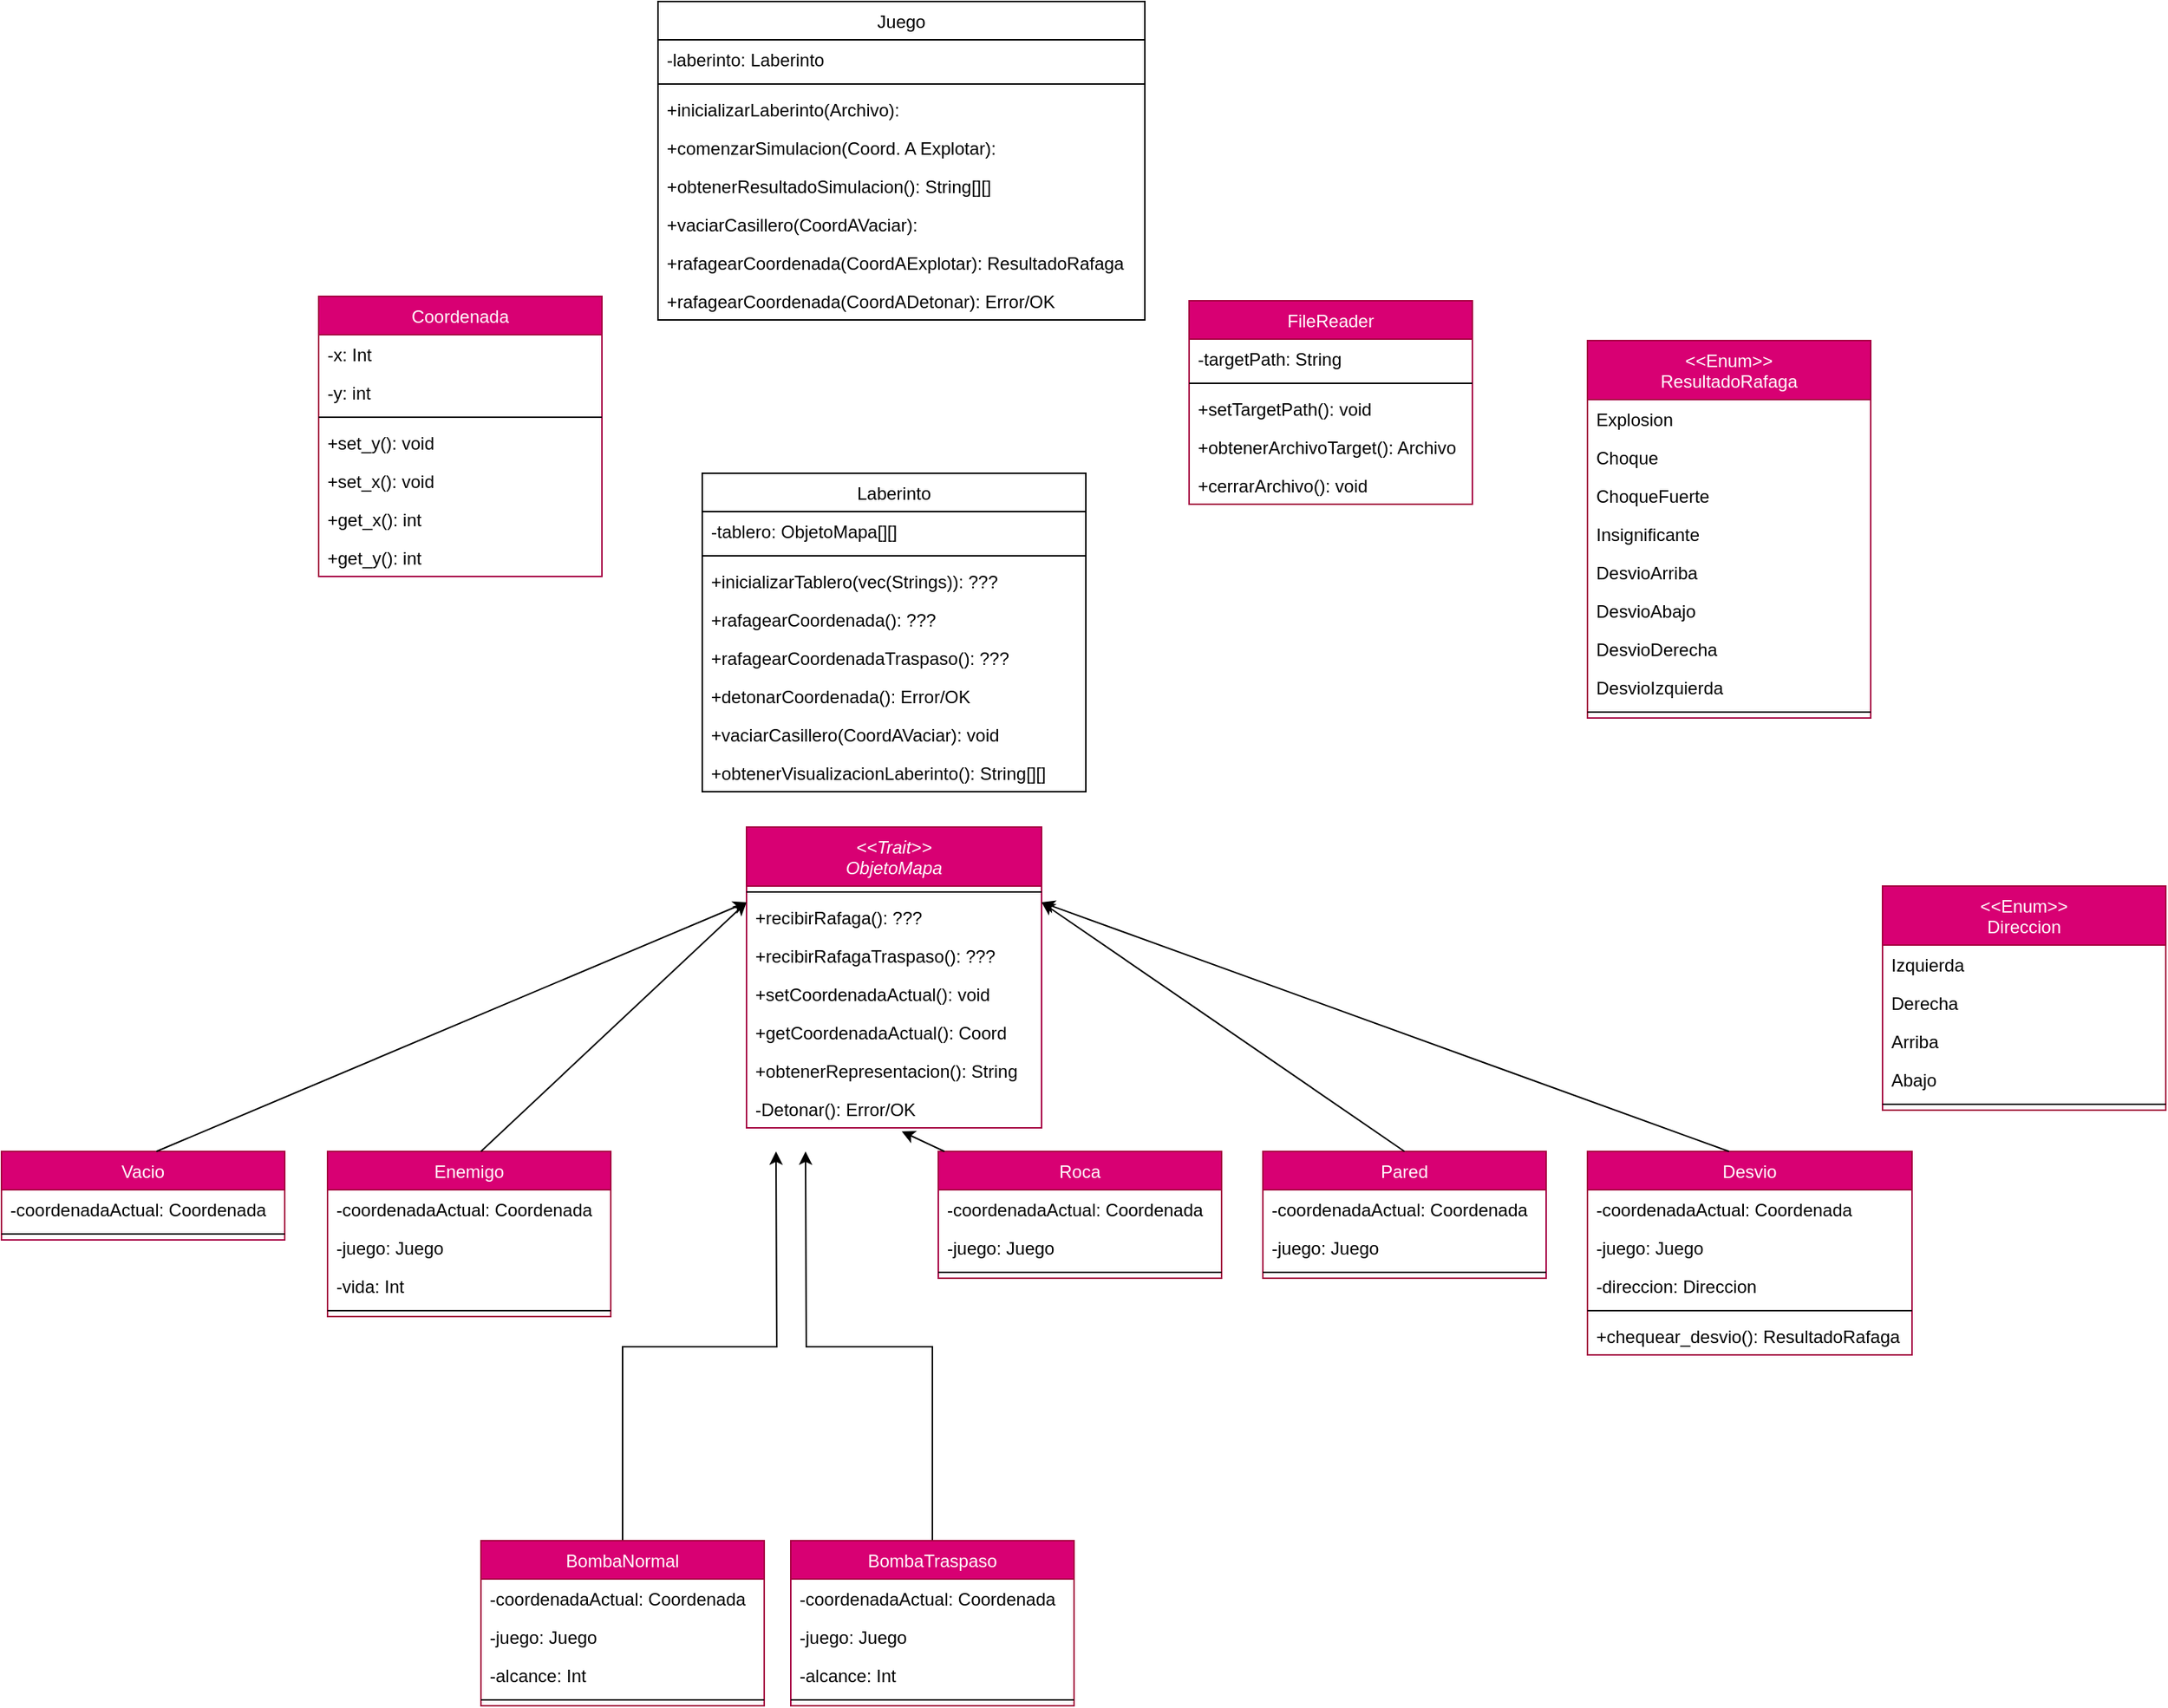 <mxfile version="21.6.1" type="device">
  <diagram id="C5RBs43oDa-KdzZeNtuy" name="Page-1">
    <mxGraphModel dx="2087" dy="1425" grid="1" gridSize="10" guides="1" tooltips="1" connect="1" arrows="1" fold="1" page="0" pageScale="1" pageWidth="827" pageHeight="1169" math="0" shadow="0">
      <root>
        <mxCell id="WIyWlLk6GJQsqaUBKTNV-0" />
        <mxCell id="WIyWlLk6GJQsqaUBKTNV-1" parent="WIyWlLk6GJQsqaUBKTNV-0" />
        <mxCell id="zkfFHV4jXpPFQw0GAbJ--0" value="Juego" style="swimlane;fontStyle=0;align=center;verticalAlign=top;childLayout=stackLayout;horizontal=1;startSize=26;horizontalStack=0;resizeParent=1;resizeLast=0;collapsible=1;marginBottom=0;rounded=0;shadow=0;strokeWidth=1;" parent="WIyWlLk6GJQsqaUBKTNV-1" vertex="1">
          <mxGeometry x="160" y="-140" width="330" height="216" as="geometry">
            <mxRectangle x="230" y="140" width="160" height="26" as="alternateBounds" />
          </mxGeometry>
        </mxCell>
        <mxCell id="zkfFHV4jXpPFQw0GAbJ--1" value="-laberinto: Laberinto" style="text;align=left;verticalAlign=top;spacingLeft=4;spacingRight=4;overflow=hidden;rotatable=0;points=[[0,0.5],[1,0.5]];portConstraint=eastwest;" parent="zkfFHV4jXpPFQw0GAbJ--0" vertex="1">
          <mxGeometry y="26" width="330" height="26" as="geometry" />
        </mxCell>
        <mxCell id="zkfFHV4jXpPFQw0GAbJ--4" value="" style="line;html=1;strokeWidth=1;align=left;verticalAlign=middle;spacingTop=-1;spacingLeft=3;spacingRight=3;rotatable=0;labelPosition=right;points=[];portConstraint=eastwest;" parent="zkfFHV4jXpPFQw0GAbJ--0" vertex="1">
          <mxGeometry y="52" width="330" height="8" as="geometry" />
        </mxCell>
        <mxCell id="ZM9EuOoAFW1tJ1qyknZz-0" value="+inicializarLaberinto(Archivo):" style="text;align=left;verticalAlign=top;spacingLeft=4;spacingRight=4;overflow=hidden;rotatable=0;points=[[0,0.5],[1,0.5]];portConstraint=eastwest;" parent="zkfFHV4jXpPFQw0GAbJ--0" vertex="1">
          <mxGeometry y="60" width="330" height="26" as="geometry" />
        </mxCell>
        <mxCell id="zkfFHV4jXpPFQw0GAbJ--5" value="+comenzarSimulacion(Coord. A Explotar): " style="text;align=left;verticalAlign=top;spacingLeft=4;spacingRight=4;overflow=hidden;rotatable=0;points=[[0,0.5],[1,0.5]];portConstraint=eastwest;" parent="zkfFHV4jXpPFQw0GAbJ--0" vertex="1">
          <mxGeometry y="86" width="330" height="26" as="geometry" />
        </mxCell>
        <mxCell id="ZM9EuOoAFW1tJ1qyknZz-3" value="+obtenerResultadoSimulacion(): String[][]" style="text;align=left;verticalAlign=top;spacingLeft=4;spacingRight=4;overflow=hidden;rotatable=0;points=[[0,0.5],[1,0.5]];portConstraint=eastwest;" parent="zkfFHV4jXpPFQw0GAbJ--0" vertex="1">
          <mxGeometry y="112" width="330" height="26" as="geometry" />
        </mxCell>
        <mxCell id="ZM9EuOoAFW1tJ1qyknZz-53" value="+vaciarCasillero(CoordAVaciar): " style="text;align=left;verticalAlign=top;spacingLeft=4;spacingRight=4;overflow=hidden;rotatable=0;points=[[0,0.5],[1,0.5]];portConstraint=eastwest;" parent="zkfFHV4jXpPFQw0GAbJ--0" vertex="1">
          <mxGeometry y="138" width="330" height="26" as="geometry" />
        </mxCell>
        <mxCell id="ZM9EuOoAFW1tJ1qyknZz-57" value="+rafagearCoordenada(CoordAExplotar): ResultadoRafaga" style="text;align=left;verticalAlign=top;spacingLeft=4;spacingRight=4;overflow=hidden;rotatable=0;points=[[0,0.5],[1,0.5]];portConstraint=eastwest;" parent="zkfFHV4jXpPFQw0GAbJ--0" vertex="1">
          <mxGeometry y="164" width="330" height="26" as="geometry" />
        </mxCell>
        <mxCell id="ZM9EuOoAFW1tJ1qyknZz-82" value="+rafagearCoordenada(CoordADetonar): Error/OK" style="text;align=left;verticalAlign=top;spacingLeft=4;spacingRight=4;overflow=hidden;rotatable=0;points=[[0,0.5],[1,0.5]];portConstraint=eastwest;" parent="zkfFHV4jXpPFQw0GAbJ--0" vertex="1">
          <mxGeometry y="190" width="330" height="26" as="geometry" />
        </mxCell>
        <mxCell id="zkfFHV4jXpPFQw0GAbJ--13" value="&lt;&lt;Trait&gt;&gt; &#xa;ObjetoMapa" style="swimlane;fontStyle=2;align=center;verticalAlign=top;childLayout=stackLayout;horizontal=1;startSize=40;horizontalStack=0;resizeParent=1;resizeLast=0;collapsible=1;marginBottom=0;rounded=0;shadow=0;strokeWidth=1;fillColor=#d80073;fontColor=#ffffff;strokeColor=#A50040;" parent="WIyWlLk6GJQsqaUBKTNV-1" vertex="1">
          <mxGeometry x="220" y="420" width="200" height="204" as="geometry">
            <mxRectangle x="340" y="380" width="170" height="26" as="alternateBounds" />
          </mxGeometry>
        </mxCell>
        <mxCell id="zkfFHV4jXpPFQw0GAbJ--15" value="" style="line;html=1;strokeWidth=1;align=left;verticalAlign=middle;spacingTop=-1;spacingLeft=3;spacingRight=3;rotatable=0;labelPosition=right;points=[];portConstraint=eastwest;" parent="zkfFHV4jXpPFQw0GAbJ--13" vertex="1">
          <mxGeometry y="40" width="200" height="8" as="geometry" />
        </mxCell>
        <mxCell id="zkfFHV4jXpPFQw0GAbJ--14" value="+recibirRafaga(): ???" style="text;align=left;verticalAlign=top;spacingLeft=4;spacingRight=4;overflow=hidden;rotatable=0;points=[[0,0.5],[1,0.5]];portConstraint=eastwest;" parent="zkfFHV4jXpPFQw0GAbJ--13" vertex="1">
          <mxGeometry y="48" width="200" height="26" as="geometry" />
        </mxCell>
        <mxCell id="ZM9EuOoAFW1tJ1qyknZz-5" value="+recibirRafagaTraspaso(): ???" style="text;align=left;verticalAlign=top;spacingLeft=4;spacingRight=4;overflow=hidden;rotatable=0;points=[[0,0.5],[1,0.5]];portConstraint=eastwest;" parent="zkfFHV4jXpPFQw0GAbJ--13" vertex="1">
          <mxGeometry y="74" width="200" height="26" as="geometry" />
        </mxCell>
        <mxCell id="ZM9EuOoAFW1tJ1qyknZz-80" value="+setCoordenadaActual(): void" style="text;align=left;verticalAlign=top;spacingLeft=4;spacingRight=4;overflow=hidden;rotatable=0;points=[[0,0.5],[1,0.5]];portConstraint=eastwest;" parent="zkfFHV4jXpPFQw0GAbJ--13" vertex="1">
          <mxGeometry y="100" width="200" height="26" as="geometry" />
        </mxCell>
        <mxCell id="rWzRIpzy5sUYQ8yQiI5G-0" value="+getCoordenadaActual(): Coord" style="text;align=left;verticalAlign=top;spacingLeft=4;spacingRight=4;overflow=hidden;rotatable=0;points=[[0,0.5],[1,0.5]];portConstraint=eastwest;" parent="zkfFHV4jXpPFQw0GAbJ--13" vertex="1">
          <mxGeometry y="126" width="200" height="26" as="geometry" />
        </mxCell>
        <mxCell id="ZM9EuOoAFW1tJ1qyknZz-56" value="+obtenerRepresentacion(): String" style="text;align=left;verticalAlign=top;spacingLeft=4;spacingRight=4;overflow=hidden;rotatable=0;points=[[0,0.5],[1,0.5]];portConstraint=eastwest;fontStyle=0" parent="zkfFHV4jXpPFQw0GAbJ--13" vertex="1">
          <mxGeometry y="152" width="200" height="26" as="geometry" />
        </mxCell>
        <mxCell id="zkfFHV4jXpPFQw0GAbJ--10" value="-Detonar(): Error/OK" style="text;align=left;verticalAlign=top;spacingLeft=4;spacingRight=4;overflow=hidden;rotatable=0;points=[[0,0.5],[1,0.5]];portConstraint=eastwest;fontStyle=0" parent="zkfFHV4jXpPFQw0GAbJ--13" vertex="1">
          <mxGeometry y="178" width="200" height="26" as="geometry" />
        </mxCell>
        <mxCell id="zkfFHV4jXpPFQw0GAbJ--17" value="FileReader" style="swimlane;fontStyle=0;align=center;verticalAlign=top;childLayout=stackLayout;horizontal=1;startSize=26;horizontalStack=0;resizeParent=1;resizeLast=0;collapsible=1;marginBottom=0;rounded=0;shadow=0;strokeWidth=1;fillColor=#d80073;fontColor=#ffffff;strokeColor=#A50040;" parent="WIyWlLk6GJQsqaUBKTNV-1" vertex="1">
          <mxGeometry x="520" y="63" width="192" height="138" as="geometry">
            <mxRectangle x="550" y="140" width="160" height="26" as="alternateBounds" />
          </mxGeometry>
        </mxCell>
        <mxCell id="ZM9EuOoAFW1tJ1qyknZz-1" value="-targetPath: String " style="text;align=left;verticalAlign=top;spacingLeft=4;spacingRight=4;overflow=hidden;rotatable=0;points=[[0,0.5],[1,0.5]];portConstraint=eastwest;" parent="zkfFHV4jXpPFQw0GAbJ--17" vertex="1">
          <mxGeometry y="26" width="192" height="26" as="geometry" />
        </mxCell>
        <mxCell id="zkfFHV4jXpPFQw0GAbJ--23" value="" style="line;html=1;strokeWidth=1;align=left;verticalAlign=middle;spacingTop=-1;spacingLeft=3;spacingRight=3;rotatable=0;labelPosition=right;points=[];portConstraint=eastwest;" parent="zkfFHV4jXpPFQw0GAbJ--17" vertex="1">
          <mxGeometry y="52" width="192" height="8" as="geometry" />
        </mxCell>
        <mxCell id="ZM9EuOoAFW1tJ1qyknZz-4" value="+setTargetPath(): void" style="text;align=left;verticalAlign=top;spacingLeft=4;spacingRight=4;overflow=hidden;rotatable=0;points=[[0,0.5],[1,0.5]];portConstraint=eastwest;" parent="zkfFHV4jXpPFQw0GAbJ--17" vertex="1">
          <mxGeometry y="60" width="192" height="26" as="geometry" />
        </mxCell>
        <mxCell id="zkfFHV4jXpPFQw0GAbJ--24" value="+obtenerArchivoTarget(): Archivo " style="text;align=left;verticalAlign=top;spacingLeft=4;spacingRight=4;overflow=hidden;rotatable=0;points=[[0,0.5],[1,0.5]];portConstraint=eastwest;" parent="zkfFHV4jXpPFQw0GAbJ--17" vertex="1">
          <mxGeometry y="86" width="192" height="26" as="geometry" />
        </mxCell>
        <mxCell id="ZM9EuOoAFW1tJ1qyknZz-2" value="+cerrarArchivo(): void " style="text;align=left;verticalAlign=top;spacingLeft=4;spacingRight=4;overflow=hidden;rotatable=0;points=[[0,0.5],[1,0.5]];portConstraint=eastwest;" parent="zkfFHV4jXpPFQw0GAbJ--17" vertex="1">
          <mxGeometry y="112" width="192" height="26" as="geometry" />
        </mxCell>
        <mxCell id="ZM9EuOoAFW1tJ1qyknZz-6" value="Laberinto" style="swimlane;fontStyle=0;align=center;verticalAlign=top;childLayout=stackLayout;horizontal=1;startSize=26;horizontalStack=0;resizeParent=1;resizeLast=0;collapsible=1;marginBottom=0;rounded=0;shadow=0;strokeWidth=1;" parent="WIyWlLk6GJQsqaUBKTNV-1" vertex="1">
          <mxGeometry x="190" y="180" width="260" height="216" as="geometry">
            <mxRectangle x="230" y="140" width="160" height="26" as="alternateBounds" />
          </mxGeometry>
        </mxCell>
        <mxCell id="ZM9EuOoAFW1tJ1qyknZz-7" value="-tablero: ObjetoMapa[][]" style="text;align=left;verticalAlign=top;spacingLeft=4;spacingRight=4;overflow=hidden;rotatable=0;points=[[0,0.5],[1,0.5]];portConstraint=eastwest;" parent="ZM9EuOoAFW1tJ1qyknZz-6" vertex="1">
          <mxGeometry y="26" width="260" height="26" as="geometry" />
        </mxCell>
        <mxCell id="ZM9EuOoAFW1tJ1qyknZz-8" value="" style="line;html=1;strokeWidth=1;align=left;verticalAlign=middle;spacingTop=-1;spacingLeft=3;spacingRight=3;rotatable=0;labelPosition=right;points=[];portConstraint=eastwest;" parent="ZM9EuOoAFW1tJ1qyknZz-6" vertex="1">
          <mxGeometry y="52" width="260" height="8" as="geometry" />
        </mxCell>
        <mxCell id="ZM9EuOoAFW1tJ1qyknZz-9" value="+inicializarTablero(vec(Strings)): ???" style="text;align=left;verticalAlign=top;spacingLeft=4;spacingRight=4;overflow=hidden;rotatable=0;points=[[0,0.5],[1,0.5]];portConstraint=eastwest;" parent="ZM9EuOoAFW1tJ1qyknZz-6" vertex="1">
          <mxGeometry y="60" width="260" height="26" as="geometry" />
        </mxCell>
        <mxCell id="ZM9EuOoAFW1tJ1qyknZz-10" value="+rafagearCoordenada(): ???" style="text;align=left;verticalAlign=top;spacingLeft=4;spacingRight=4;overflow=hidden;rotatable=0;points=[[0,0.5],[1,0.5]];portConstraint=eastwest;" parent="ZM9EuOoAFW1tJ1qyknZz-6" vertex="1">
          <mxGeometry y="86" width="260" height="26" as="geometry" />
        </mxCell>
        <mxCell id="rWzRIpzy5sUYQ8yQiI5G-5" value="+rafagearCoordenadaTraspaso(): ???" style="text;align=left;verticalAlign=top;spacingLeft=4;spacingRight=4;overflow=hidden;rotatable=0;points=[[0,0.5],[1,0.5]];portConstraint=eastwest;" parent="ZM9EuOoAFW1tJ1qyknZz-6" vertex="1">
          <mxGeometry y="112" width="260" height="26" as="geometry" />
        </mxCell>
        <mxCell id="ZM9EuOoAFW1tJ1qyknZz-83" value="+detonarCoordenada(): Error/OK" style="text;align=left;verticalAlign=top;spacingLeft=4;spacingRight=4;overflow=hidden;rotatable=0;points=[[0,0.5],[1,0.5]];portConstraint=eastwest;" parent="ZM9EuOoAFW1tJ1qyknZz-6" vertex="1">
          <mxGeometry y="138" width="260" height="26" as="geometry" />
        </mxCell>
        <mxCell id="ZM9EuOoAFW1tJ1qyknZz-37" value="+vaciarCasillero(CoordAVaciar): void" style="text;align=left;verticalAlign=top;spacingLeft=4;spacingRight=4;overflow=hidden;rotatable=0;points=[[0,0.5],[1,0.5]];portConstraint=eastwest;" parent="ZM9EuOoAFW1tJ1qyknZz-6" vertex="1">
          <mxGeometry y="164" width="260" height="26" as="geometry" />
        </mxCell>
        <mxCell id="ZM9EuOoAFW1tJ1qyknZz-11" value="+obtenerVisualizacionLaberinto(): String[][]" style="text;align=left;verticalAlign=top;spacingLeft=4;spacingRight=4;overflow=hidden;rotatable=0;points=[[0,0.5],[1,0.5]];portConstraint=eastwest;" parent="ZM9EuOoAFW1tJ1qyknZz-6" vertex="1">
          <mxGeometry y="190" width="260" height="26" as="geometry" />
        </mxCell>
        <mxCell id="ZM9EuOoAFW1tJ1qyknZz-59" style="edgeStyle=orthogonalEdgeStyle;rounded=0;orthogonalLoop=1;jettySize=auto;html=1;exitX=0.5;exitY=0;exitDx=0;exitDy=0;" parent="WIyWlLk6GJQsqaUBKTNV-1" source="ZM9EuOoAFW1tJ1qyknZz-12" edge="1">
          <mxGeometry relative="1" as="geometry">
            <mxPoint x="240" y="640" as="targetPoint" />
          </mxGeometry>
        </mxCell>
        <mxCell id="ZM9EuOoAFW1tJ1qyknZz-12" value="BombaNormal" style="swimlane;fontStyle=0;align=center;verticalAlign=top;childLayout=stackLayout;horizontal=1;startSize=26;horizontalStack=0;resizeParent=1;resizeLast=0;collapsible=1;marginBottom=0;rounded=0;shadow=0;strokeWidth=1;fillColor=#d80073;fontColor=#ffffff;strokeColor=#A50040;" parent="WIyWlLk6GJQsqaUBKTNV-1" vertex="1">
          <mxGeometry x="40" y="904" width="192" height="112" as="geometry">
            <mxRectangle x="550" y="140" width="160" height="26" as="alternateBounds" />
          </mxGeometry>
        </mxCell>
        <mxCell id="ZM9EuOoAFW1tJ1qyknZz-44" value="-coordenadaActual: Coordenada" style="text;align=left;verticalAlign=top;spacingLeft=4;spacingRight=4;overflow=hidden;rotatable=0;points=[[0,0.5],[1,0.5]];portConstraint=eastwest;fontStyle=0" parent="ZM9EuOoAFW1tJ1qyknZz-12" vertex="1">
          <mxGeometry y="26" width="192" height="26" as="geometry" />
        </mxCell>
        <mxCell id="ZM9EuOoAFW1tJ1qyknZz-77" value="-juego: Juego" style="text;align=left;verticalAlign=top;spacingLeft=4;spacingRight=4;overflow=hidden;rotatable=0;points=[[0,0.5],[1,0.5]];portConstraint=eastwest;fontStyle=0" parent="ZM9EuOoAFW1tJ1qyknZz-12" vertex="1">
          <mxGeometry y="52" width="192" height="26" as="geometry" />
        </mxCell>
        <mxCell id="ZM9EuOoAFW1tJ1qyknZz-13" value="-alcance: Int " style="text;align=left;verticalAlign=top;spacingLeft=4;spacingRight=4;overflow=hidden;rotatable=0;points=[[0,0.5],[1,0.5]];portConstraint=eastwest;" parent="ZM9EuOoAFW1tJ1qyknZz-12" vertex="1">
          <mxGeometry y="78" width="192" height="26" as="geometry" />
        </mxCell>
        <mxCell id="ZM9EuOoAFW1tJ1qyknZz-14" value="" style="line;html=1;strokeWidth=1;align=left;verticalAlign=middle;spacingTop=-1;spacingLeft=3;spacingRight=3;rotatable=0;labelPosition=right;points=[];portConstraint=eastwest;" parent="ZM9EuOoAFW1tJ1qyknZz-12" vertex="1">
          <mxGeometry y="104" width="192" height="8" as="geometry" />
        </mxCell>
        <mxCell id="ZM9EuOoAFW1tJ1qyknZz-58" style="edgeStyle=orthogonalEdgeStyle;rounded=0;orthogonalLoop=1;jettySize=auto;html=1;" parent="WIyWlLk6GJQsqaUBKTNV-1" source="ZM9EuOoAFW1tJ1qyknZz-18" edge="1">
          <mxGeometry relative="1" as="geometry">
            <mxPoint x="260" y="640" as="targetPoint" />
          </mxGeometry>
        </mxCell>
        <mxCell id="ZM9EuOoAFW1tJ1qyknZz-18" value="BombaTraspaso" style="swimlane;fontStyle=0;align=center;verticalAlign=top;childLayout=stackLayout;horizontal=1;startSize=26;horizontalStack=0;resizeParent=1;resizeLast=0;collapsible=1;marginBottom=0;rounded=0;shadow=0;strokeWidth=1;fillColor=#d80073;fontColor=#ffffff;strokeColor=#A50040;" parent="WIyWlLk6GJQsqaUBKTNV-1" vertex="1">
          <mxGeometry x="250" y="904" width="192" height="112" as="geometry">
            <mxRectangle x="550" y="140" width="160" height="26" as="alternateBounds" />
          </mxGeometry>
        </mxCell>
        <mxCell id="ZM9EuOoAFW1tJ1qyknZz-45" value="-coordenadaActual: Coordenada" style="text;align=left;verticalAlign=top;spacingLeft=4;spacingRight=4;overflow=hidden;rotatable=0;points=[[0,0.5],[1,0.5]];portConstraint=eastwest;fontStyle=0" parent="ZM9EuOoAFW1tJ1qyknZz-18" vertex="1">
          <mxGeometry y="26" width="192" height="26" as="geometry" />
        </mxCell>
        <mxCell id="ZM9EuOoAFW1tJ1qyknZz-74" value="-juego: Juego" style="text;align=left;verticalAlign=top;spacingLeft=4;spacingRight=4;overflow=hidden;rotatable=0;points=[[0,0.5],[1,0.5]];portConstraint=eastwest;fontStyle=0" parent="ZM9EuOoAFW1tJ1qyknZz-18" vertex="1">
          <mxGeometry y="52" width="192" height="26" as="geometry" />
        </mxCell>
        <mxCell id="ZM9EuOoAFW1tJ1qyknZz-19" value="-alcance: Int " style="text;align=left;verticalAlign=top;spacingLeft=4;spacingRight=4;overflow=hidden;rotatable=0;points=[[0,0.5],[1,0.5]];portConstraint=eastwest;" parent="ZM9EuOoAFW1tJ1qyknZz-18" vertex="1">
          <mxGeometry y="78" width="192" height="26" as="geometry" />
        </mxCell>
        <mxCell id="ZM9EuOoAFW1tJ1qyknZz-20" value="" style="line;html=1;strokeWidth=1;align=left;verticalAlign=middle;spacingTop=-1;spacingLeft=3;spacingRight=3;rotatable=0;labelPosition=right;points=[];portConstraint=eastwest;" parent="ZM9EuOoAFW1tJ1qyknZz-18" vertex="1">
          <mxGeometry y="104" width="192" height="8" as="geometry" />
        </mxCell>
        <mxCell id="ZM9EuOoAFW1tJ1qyknZz-25" value="Roca" style="swimlane;fontStyle=0;align=center;verticalAlign=top;childLayout=stackLayout;horizontal=1;startSize=26;horizontalStack=0;resizeParent=1;resizeLast=0;collapsible=1;marginBottom=0;rounded=0;shadow=0;strokeWidth=1;fillColor=#d80073;fontColor=#ffffff;strokeColor=#A50040;" parent="WIyWlLk6GJQsqaUBKTNV-1" vertex="1">
          <mxGeometry x="350" y="640" width="192" height="86" as="geometry">
            <mxRectangle x="550" y="140" width="160" height="26" as="alternateBounds" />
          </mxGeometry>
        </mxCell>
        <mxCell id="ZM9EuOoAFW1tJ1qyknZz-46" value="-coordenadaActual: Coordenada" style="text;align=left;verticalAlign=top;spacingLeft=4;spacingRight=4;overflow=hidden;rotatable=0;points=[[0,0.5],[1,0.5]];portConstraint=eastwest;fontStyle=0" parent="ZM9EuOoAFW1tJ1qyknZz-25" vertex="1">
          <mxGeometry y="26" width="192" height="26" as="geometry" />
        </mxCell>
        <mxCell id="ZM9EuOoAFW1tJ1qyknZz-75" value="-juego: Juego" style="text;align=left;verticalAlign=top;spacingLeft=4;spacingRight=4;overflow=hidden;rotatable=0;points=[[0,0.5],[1,0.5]];portConstraint=eastwest;fontStyle=0" parent="ZM9EuOoAFW1tJ1qyknZz-25" vertex="1">
          <mxGeometry y="52" width="192" height="26" as="geometry" />
        </mxCell>
        <mxCell id="ZM9EuOoAFW1tJ1qyknZz-27" value="" style="line;html=1;strokeWidth=1;align=left;verticalAlign=middle;spacingTop=-1;spacingLeft=3;spacingRight=3;rotatable=0;labelPosition=right;points=[];portConstraint=eastwest;" parent="ZM9EuOoAFW1tJ1qyknZz-25" vertex="1">
          <mxGeometry y="78" width="192" height="8" as="geometry" />
        </mxCell>
        <mxCell id="ZM9EuOoAFW1tJ1qyknZz-31" value="Pared" style="swimlane;fontStyle=0;align=center;verticalAlign=top;childLayout=stackLayout;horizontal=1;startSize=26;horizontalStack=0;resizeParent=1;resizeLast=0;collapsible=1;marginBottom=0;rounded=0;shadow=0;strokeWidth=1;fillColor=#d80073;fontColor=#ffffff;strokeColor=#A50040;" parent="WIyWlLk6GJQsqaUBKTNV-1" vertex="1">
          <mxGeometry x="570" y="640" width="192" height="86" as="geometry">
            <mxRectangle x="550" y="140" width="160" height="26" as="alternateBounds" />
          </mxGeometry>
        </mxCell>
        <mxCell id="ZM9EuOoAFW1tJ1qyknZz-47" value="-coordenadaActual: Coordenada" style="text;align=left;verticalAlign=top;spacingLeft=4;spacingRight=4;overflow=hidden;rotatable=0;points=[[0,0.5],[1,0.5]];portConstraint=eastwest;fontStyle=0" parent="ZM9EuOoAFW1tJ1qyknZz-31" vertex="1">
          <mxGeometry y="26" width="192" height="26" as="geometry" />
        </mxCell>
        <mxCell id="ZM9EuOoAFW1tJ1qyknZz-76" value="-juego: Juego" style="text;align=left;verticalAlign=top;spacingLeft=4;spacingRight=4;overflow=hidden;rotatable=0;points=[[0,0.5],[1,0.5]];portConstraint=eastwest;fontStyle=0" parent="ZM9EuOoAFW1tJ1qyknZz-31" vertex="1">
          <mxGeometry y="52" width="192" height="26" as="geometry" />
        </mxCell>
        <mxCell id="ZM9EuOoAFW1tJ1qyknZz-32" value="" style="line;html=1;strokeWidth=1;align=left;verticalAlign=middle;spacingTop=-1;spacingLeft=3;spacingRight=3;rotatable=0;labelPosition=right;points=[];portConstraint=eastwest;" parent="ZM9EuOoAFW1tJ1qyknZz-31" vertex="1">
          <mxGeometry y="78" width="192" height="8" as="geometry" />
        </mxCell>
        <mxCell id="ZM9EuOoAFW1tJ1qyknZz-33" value="Enemigo" style="swimlane;fontStyle=0;align=center;verticalAlign=top;childLayout=stackLayout;horizontal=1;startSize=26;horizontalStack=0;resizeParent=1;resizeLast=0;collapsible=1;marginBottom=0;rounded=0;shadow=0;strokeWidth=1;fillColor=#d80073;fontColor=#ffffff;strokeColor=#A50040;" parent="WIyWlLk6GJQsqaUBKTNV-1" vertex="1">
          <mxGeometry x="-64" y="640" width="192" height="112" as="geometry">
            <mxRectangle x="550" y="140" width="160" height="26" as="alternateBounds" />
          </mxGeometry>
        </mxCell>
        <mxCell id="ZM9EuOoAFW1tJ1qyknZz-42" value="-coordenadaActual: Coordenada" style="text;align=left;verticalAlign=top;spacingLeft=4;spacingRight=4;overflow=hidden;rotatable=0;points=[[0,0.5],[1,0.5]];portConstraint=eastwest;fontStyle=0" parent="ZM9EuOoAFW1tJ1qyknZz-33" vertex="1">
          <mxGeometry y="26" width="192" height="26" as="geometry" />
        </mxCell>
        <mxCell id="ZM9EuOoAFW1tJ1qyknZz-78" value="-juego: Juego" style="text;align=left;verticalAlign=top;spacingLeft=4;spacingRight=4;overflow=hidden;rotatable=0;points=[[0,0.5],[1,0.5]];portConstraint=eastwest;fontStyle=0" parent="ZM9EuOoAFW1tJ1qyknZz-33" vertex="1">
          <mxGeometry y="52" width="192" height="26" as="geometry" />
        </mxCell>
        <mxCell id="ZM9EuOoAFW1tJ1qyknZz-35" value="-vida: Int" style="text;align=left;verticalAlign=top;spacingLeft=4;spacingRight=4;overflow=hidden;rotatable=0;points=[[0,0.5],[1,0.5]];portConstraint=eastwest;fontStyle=0" parent="ZM9EuOoAFW1tJ1qyknZz-33" vertex="1">
          <mxGeometry y="78" width="192" height="26" as="geometry" />
        </mxCell>
        <mxCell id="ZM9EuOoAFW1tJ1qyknZz-34" value="" style="line;html=1;strokeWidth=1;align=left;verticalAlign=middle;spacingTop=-1;spacingLeft=3;spacingRight=3;rotatable=0;labelPosition=right;points=[];portConstraint=eastwest;" parent="ZM9EuOoAFW1tJ1qyknZz-33" vertex="1">
          <mxGeometry y="104" width="192" height="8" as="geometry" />
        </mxCell>
        <mxCell id="ZM9EuOoAFW1tJ1qyknZz-38" value="Vacio" style="swimlane;fontStyle=0;align=center;verticalAlign=top;childLayout=stackLayout;horizontal=1;startSize=26;horizontalStack=0;resizeParent=1;resizeLast=0;collapsible=1;marginBottom=0;rounded=0;shadow=0;strokeWidth=1;fillColor=#d80073;fontColor=#ffffff;strokeColor=#A50040;" parent="WIyWlLk6GJQsqaUBKTNV-1" vertex="1">
          <mxGeometry x="-285" y="640" width="192" height="60" as="geometry">
            <mxRectangle x="550" y="140" width="160" height="26" as="alternateBounds" />
          </mxGeometry>
        </mxCell>
        <mxCell id="ZM9EuOoAFW1tJ1qyknZz-43" value="-coordenadaActual: Coordenada" style="text;align=left;verticalAlign=top;spacingLeft=4;spacingRight=4;overflow=hidden;rotatable=0;points=[[0,0.5],[1,0.5]];portConstraint=eastwest;fontStyle=0" parent="ZM9EuOoAFW1tJ1qyknZz-38" vertex="1">
          <mxGeometry y="26" width="192" height="26" as="geometry" />
        </mxCell>
        <mxCell id="ZM9EuOoAFW1tJ1qyknZz-39" value="" style="line;html=1;strokeWidth=1;align=left;verticalAlign=middle;spacingTop=-1;spacingLeft=3;spacingRight=3;rotatable=0;labelPosition=right;points=[];portConstraint=eastwest;" parent="ZM9EuOoAFW1tJ1qyknZz-38" vertex="1">
          <mxGeometry y="52" width="192" height="8" as="geometry" />
        </mxCell>
        <mxCell id="ZM9EuOoAFW1tJ1qyknZz-40" value="Desvio" style="swimlane;fontStyle=0;align=center;verticalAlign=top;childLayout=stackLayout;horizontal=1;startSize=26;horizontalStack=0;resizeParent=1;resizeLast=0;collapsible=1;marginBottom=0;rounded=0;shadow=0;strokeWidth=1;fillColor=#d80073;fontColor=#ffffff;strokeColor=#A50040;" parent="WIyWlLk6GJQsqaUBKTNV-1" vertex="1">
          <mxGeometry x="790" y="640" width="220" height="138" as="geometry">
            <mxRectangle x="550" y="140" width="160" height="26" as="alternateBounds" />
          </mxGeometry>
        </mxCell>
        <mxCell id="ZM9EuOoAFW1tJ1qyknZz-48" value="-coordenadaActual: Coordenada" style="text;align=left;verticalAlign=top;spacingLeft=4;spacingRight=4;overflow=hidden;rotatable=0;points=[[0,0.5],[1,0.5]];portConstraint=eastwest;fontStyle=0" parent="ZM9EuOoAFW1tJ1qyknZz-40" vertex="1">
          <mxGeometry y="26" width="220" height="26" as="geometry" />
        </mxCell>
        <mxCell id="ZM9EuOoAFW1tJ1qyknZz-79" value="-juego: Juego" style="text;align=left;verticalAlign=top;spacingLeft=4;spacingRight=4;overflow=hidden;rotatable=0;points=[[0,0.5],[1,0.5]];portConstraint=eastwest;fontStyle=0" parent="ZM9EuOoAFW1tJ1qyknZz-40" vertex="1">
          <mxGeometry y="52" width="220" height="26" as="geometry" />
        </mxCell>
        <mxCell id="RZAqM1oNilcoharpAgSR-0" value="-direccion: Direccion" style="text;align=left;verticalAlign=top;spacingLeft=4;spacingRight=4;overflow=hidden;rotatable=0;points=[[0,0.5],[1,0.5]];portConstraint=eastwest;fontStyle=0" parent="ZM9EuOoAFW1tJ1qyknZz-40" vertex="1">
          <mxGeometry y="78" width="220" height="26" as="geometry" />
        </mxCell>
        <mxCell id="ZM9EuOoAFW1tJ1qyknZz-41" value="" style="line;html=1;strokeWidth=1;align=left;verticalAlign=middle;spacingTop=-1;spacingLeft=3;spacingRight=3;rotatable=0;labelPosition=right;points=[];portConstraint=eastwest;" parent="ZM9EuOoAFW1tJ1qyknZz-40" vertex="1">
          <mxGeometry y="104" width="220" height="8" as="geometry" />
        </mxCell>
        <mxCell id="RZAqM1oNilcoharpAgSR-7" value="+chequear_desvio(): ResultadoRafaga" style="text;align=left;verticalAlign=top;spacingLeft=4;spacingRight=4;overflow=hidden;rotatable=0;points=[[0,0.5],[1,0.5]];portConstraint=eastwest;fontStyle=0" parent="ZM9EuOoAFW1tJ1qyknZz-40" vertex="1">
          <mxGeometry y="112" width="220" height="26" as="geometry" />
        </mxCell>
        <mxCell id="ZM9EuOoAFW1tJ1qyknZz-49" value="Coordenada" style="swimlane;fontStyle=0;align=center;verticalAlign=top;childLayout=stackLayout;horizontal=1;startSize=26;horizontalStack=0;resizeParent=1;resizeLast=0;collapsible=1;marginBottom=0;rounded=0;shadow=0;strokeWidth=1;fillColor=#d80073;fontColor=#ffffff;strokeColor=#A50040;" parent="WIyWlLk6GJQsqaUBKTNV-1" vertex="1">
          <mxGeometry x="-70" y="60" width="192" height="190" as="geometry">
            <mxRectangle x="550" y="140" width="160" height="26" as="alternateBounds" />
          </mxGeometry>
        </mxCell>
        <mxCell id="ZM9EuOoAFW1tJ1qyknZz-50" value="-x: Int" style="text;align=left;verticalAlign=top;spacingLeft=4;spacingRight=4;overflow=hidden;rotatable=0;points=[[0,0.5],[1,0.5]];portConstraint=eastwest;" parent="ZM9EuOoAFW1tJ1qyknZz-49" vertex="1">
          <mxGeometry y="26" width="192" height="26" as="geometry" />
        </mxCell>
        <mxCell id="ZM9EuOoAFW1tJ1qyknZz-51" value="-y: int" style="text;align=left;verticalAlign=top;spacingLeft=4;spacingRight=4;overflow=hidden;rotatable=0;points=[[0,0.5],[1,0.5]];portConstraint=eastwest;fontStyle=0" parent="ZM9EuOoAFW1tJ1qyknZz-49" vertex="1">
          <mxGeometry y="52" width="192" height="26" as="geometry" />
        </mxCell>
        <mxCell id="ZM9EuOoAFW1tJ1qyknZz-52" value="" style="line;html=1;strokeWidth=1;align=left;verticalAlign=middle;spacingTop=-1;spacingLeft=3;spacingRight=3;rotatable=0;labelPosition=right;points=[];portConstraint=eastwest;" parent="ZM9EuOoAFW1tJ1qyknZz-49" vertex="1">
          <mxGeometry y="78" width="192" height="8" as="geometry" />
        </mxCell>
        <mxCell id="rWzRIpzy5sUYQ8yQiI5G-1" value="+set_y(): void" style="text;align=left;verticalAlign=top;spacingLeft=4;spacingRight=4;overflow=hidden;rotatable=0;points=[[0,0.5],[1,0.5]];portConstraint=eastwest;fontStyle=0" parent="ZM9EuOoAFW1tJ1qyknZz-49" vertex="1">
          <mxGeometry y="86" width="192" height="26" as="geometry" />
        </mxCell>
        <mxCell id="rWzRIpzy5sUYQ8yQiI5G-2" value="+set_x(): void" style="text;align=left;verticalAlign=top;spacingLeft=4;spacingRight=4;overflow=hidden;rotatable=0;points=[[0,0.5],[1,0.5]];portConstraint=eastwest;fontStyle=0" parent="ZM9EuOoAFW1tJ1qyknZz-49" vertex="1">
          <mxGeometry y="112" width="192" height="26" as="geometry" />
        </mxCell>
        <mxCell id="rWzRIpzy5sUYQ8yQiI5G-3" value="+get_x(): int" style="text;align=left;verticalAlign=top;spacingLeft=4;spacingRight=4;overflow=hidden;rotatable=0;points=[[0,0.5],[1,0.5]];portConstraint=eastwest;fontStyle=0" parent="ZM9EuOoAFW1tJ1qyknZz-49" vertex="1">
          <mxGeometry y="138" width="192" height="26" as="geometry" />
        </mxCell>
        <mxCell id="rWzRIpzy5sUYQ8yQiI5G-4" value="+get_y(): int" style="text;align=left;verticalAlign=top;spacingLeft=4;spacingRight=4;overflow=hidden;rotatable=0;points=[[0,0.5],[1,0.5]];portConstraint=eastwest;fontStyle=0" parent="ZM9EuOoAFW1tJ1qyknZz-49" vertex="1">
          <mxGeometry y="164" width="192" height="26" as="geometry" />
        </mxCell>
        <mxCell id="ZM9EuOoAFW1tJ1qyknZz-61" value="" style="endArrow=classic;html=1;rounded=0;entryX=0.526;entryY=1.093;entryDx=0;entryDy=0;entryPerimeter=0;" parent="WIyWlLk6GJQsqaUBKTNV-1" source="ZM9EuOoAFW1tJ1qyknZz-25" target="zkfFHV4jXpPFQw0GAbJ--10" edge="1">
          <mxGeometry width="50" height="50" relative="1" as="geometry">
            <mxPoint x="270" y="644" as="sourcePoint" />
            <mxPoint x="320" y="594" as="targetPoint" />
          </mxGeometry>
        </mxCell>
        <mxCell id="ZM9EuOoAFW1tJ1qyknZz-62" value="" style="endArrow=classic;html=1;rounded=0;entryX=0;entryY=0.25;entryDx=0;entryDy=0;" parent="WIyWlLk6GJQsqaUBKTNV-1" target="zkfFHV4jXpPFQw0GAbJ--13" edge="1">
          <mxGeometry width="50" height="50" relative="1" as="geometry">
            <mxPoint x="40" y="640" as="sourcePoint" />
            <mxPoint x="90" y="590" as="targetPoint" />
          </mxGeometry>
        </mxCell>
        <mxCell id="ZM9EuOoAFW1tJ1qyknZz-63" value="" style="endArrow=classic;html=1;rounded=0;entryX=0;entryY=0.25;entryDx=0;entryDy=0;" parent="WIyWlLk6GJQsqaUBKTNV-1" target="zkfFHV4jXpPFQw0GAbJ--13" edge="1">
          <mxGeometry width="50" height="50" relative="1" as="geometry">
            <mxPoint x="-180" y="640" as="sourcePoint" />
            <mxPoint x="-130" y="590" as="targetPoint" />
          </mxGeometry>
        </mxCell>
        <mxCell id="ZM9EuOoAFW1tJ1qyknZz-64" value="" style="endArrow=classic;html=1;rounded=0;exitX=0.5;exitY=0;exitDx=0;exitDy=0;entryX=1;entryY=0.25;entryDx=0;entryDy=0;" parent="WIyWlLk6GJQsqaUBKTNV-1" source="ZM9EuOoAFW1tJ1qyknZz-31" target="zkfFHV4jXpPFQw0GAbJ--13" edge="1">
          <mxGeometry width="50" height="50" relative="1" as="geometry">
            <mxPoint x="540" y="584" as="sourcePoint" />
            <mxPoint x="590" y="534" as="targetPoint" />
          </mxGeometry>
        </mxCell>
        <mxCell id="ZM9EuOoAFW1tJ1qyknZz-66" value="" style="endArrow=classic;html=1;rounded=0;entryX=1;entryY=0.25;entryDx=0;entryDy=0;" parent="WIyWlLk6GJQsqaUBKTNV-1" target="zkfFHV4jXpPFQw0GAbJ--13" edge="1">
          <mxGeometry width="50" height="50" relative="1" as="geometry">
            <mxPoint x="886" y="640" as="sourcePoint" />
            <mxPoint x="640" y="490" as="targetPoint" />
          </mxGeometry>
        </mxCell>
        <mxCell id="RZAqM1oNilcoharpAgSR-1" value="&lt;&lt;Enum&gt;&gt;&#xa;Direccion" style="swimlane;fontStyle=0;align=center;verticalAlign=top;childLayout=stackLayout;horizontal=1;startSize=40;horizontalStack=0;resizeParent=1;resizeLast=0;collapsible=1;marginBottom=0;rounded=0;shadow=0;strokeWidth=1;fillColor=#d80073;fontColor=#ffffff;strokeColor=#A50040;" parent="WIyWlLk6GJQsqaUBKTNV-1" vertex="1">
          <mxGeometry x="990" y="460" width="192" height="152" as="geometry">
            <mxRectangle x="550" y="140" width="160" height="26" as="alternateBounds" />
          </mxGeometry>
        </mxCell>
        <mxCell id="RZAqM1oNilcoharpAgSR-2" value="Izquierda" style="text;align=left;verticalAlign=top;spacingLeft=4;spacingRight=4;overflow=hidden;rotatable=0;points=[[0,0.5],[1,0.5]];portConstraint=eastwest;fontStyle=0" parent="RZAqM1oNilcoharpAgSR-1" vertex="1">
          <mxGeometry y="40" width="192" height="26" as="geometry" />
        </mxCell>
        <mxCell id="RZAqM1oNilcoharpAgSR-3" value="Derecha" style="text;align=left;verticalAlign=top;spacingLeft=4;spacingRight=4;overflow=hidden;rotatable=0;points=[[0,0.5],[1,0.5]];portConstraint=eastwest;fontStyle=0" parent="RZAqM1oNilcoharpAgSR-1" vertex="1">
          <mxGeometry y="66" width="192" height="26" as="geometry" />
        </mxCell>
        <mxCell id="RZAqM1oNilcoharpAgSR-4" value="Arriba" style="text;align=left;verticalAlign=top;spacingLeft=4;spacingRight=4;overflow=hidden;rotatable=0;points=[[0,0.5],[1,0.5]];portConstraint=eastwest;fontStyle=0" parent="RZAqM1oNilcoharpAgSR-1" vertex="1">
          <mxGeometry y="92" width="192" height="26" as="geometry" />
        </mxCell>
        <mxCell id="RZAqM1oNilcoharpAgSR-6" value="Abajo" style="text;align=left;verticalAlign=top;spacingLeft=4;spacingRight=4;overflow=hidden;rotatable=0;points=[[0,0.5],[1,0.5]];portConstraint=eastwest;fontStyle=0" parent="RZAqM1oNilcoharpAgSR-1" vertex="1">
          <mxGeometry y="118" width="192" height="26" as="geometry" />
        </mxCell>
        <mxCell id="RZAqM1oNilcoharpAgSR-5" value="" style="line;html=1;strokeWidth=1;align=left;verticalAlign=middle;spacingTop=-1;spacingLeft=3;spacingRight=3;rotatable=0;labelPosition=right;points=[];portConstraint=eastwest;" parent="RZAqM1oNilcoharpAgSR-1" vertex="1">
          <mxGeometry y="144" width="192" height="8" as="geometry" />
        </mxCell>
        <mxCell id="RZAqM1oNilcoharpAgSR-8" value="&lt;&lt;Enum&gt;&gt;&#xa;ResultadoRafaga" style="swimlane;fontStyle=0;align=center;verticalAlign=top;childLayout=stackLayout;horizontal=1;startSize=40;horizontalStack=0;resizeParent=1;resizeLast=0;collapsible=1;marginBottom=0;rounded=0;shadow=0;strokeWidth=1;fillColor=#d80073;fontColor=#ffffff;strokeColor=#A50040;" parent="WIyWlLk6GJQsqaUBKTNV-1" vertex="1">
          <mxGeometry x="790" y="90" width="192" height="256" as="geometry">
            <mxRectangle x="550" y="140" width="160" height="26" as="alternateBounds" />
          </mxGeometry>
        </mxCell>
        <mxCell id="RZAqM1oNilcoharpAgSR-9" value="Explosion" style="text;align=left;verticalAlign=top;spacingLeft=4;spacingRight=4;overflow=hidden;rotatable=0;points=[[0,0.5],[1,0.5]];portConstraint=eastwest;fontStyle=0" parent="RZAqM1oNilcoharpAgSR-8" vertex="1">
          <mxGeometry y="40" width="192" height="26" as="geometry" />
        </mxCell>
        <mxCell id="RZAqM1oNilcoharpAgSR-10" value="Choque" style="text;align=left;verticalAlign=top;spacingLeft=4;spacingRight=4;overflow=hidden;rotatable=0;points=[[0,0.5],[1,0.5]];portConstraint=eastwest;fontStyle=0" parent="RZAqM1oNilcoharpAgSR-8" vertex="1">
          <mxGeometry y="66" width="192" height="26" as="geometry" />
        </mxCell>
        <mxCell id="RZAqM1oNilcoharpAgSR-11" value="ChoqueFuerte" style="text;align=left;verticalAlign=top;spacingLeft=4;spacingRight=4;overflow=hidden;rotatable=0;points=[[0,0.5],[1,0.5]];portConstraint=eastwest;fontStyle=0" parent="RZAqM1oNilcoharpAgSR-8" vertex="1">
          <mxGeometry y="92" width="192" height="26" as="geometry" />
        </mxCell>
        <mxCell id="RZAqM1oNilcoharpAgSR-16" value="Insignificante" style="text;align=left;verticalAlign=top;spacingLeft=4;spacingRight=4;overflow=hidden;rotatable=0;points=[[0,0.5],[1,0.5]];portConstraint=eastwest;fontStyle=0" parent="RZAqM1oNilcoharpAgSR-8" vertex="1">
          <mxGeometry y="118" width="192" height="26" as="geometry" />
        </mxCell>
        <mxCell id="RZAqM1oNilcoharpAgSR-12" value="DesvioArriba" style="text;align=left;verticalAlign=top;spacingLeft=4;spacingRight=4;overflow=hidden;rotatable=0;points=[[0,0.5],[1,0.5]];portConstraint=eastwest;fontStyle=0" parent="RZAqM1oNilcoharpAgSR-8" vertex="1">
          <mxGeometry y="144" width="192" height="26" as="geometry" />
        </mxCell>
        <mxCell id="RZAqM1oNilcoharpAgSR-14" value="DesvioAbajo" style="text;align=left;verticalAlign=top;spacingLeft=4;spacingRight=4;overflow=hidden;rotatable=0;points=[[0,0.5],[1,0.5]];portConstraint=eastwest;fontStyle=0" parent="RZAqM1oNilcoharpAgSR-8" vertex="1">
          <mxGeometry y="170" width="192" height="26" as="geometry" />
        </mxCell>
        <mxCell id="RZAqM1oNilcoharpAgSR-15" value="DesvioDerecha" style="text;align=left;verticalAlign=top;spacingLeft=4;spacingRight=4;overflow=hidden;rotatable=0;points=[[0,0.5],[1,0.5]];portConstraint=eastwest;fontStyle=0" parent="RZAqM1oNilcoharpAgSR-8" vertex="1">
          <mxGeometry y="196" width="192" height="26" as="geometry" />
        </mxCell>
        <mxCell id="RZAqM1oNilcoharpAgSR-17" value="DesvioIzquierda" style="text;align=left;verticalAlign=top;spacingLeft=4;spacingRight=4;overflow=hidden;rotatable=0;points=[[0,0.5],[1,0.5]];portConstraint=eastwest;fontStyle=0" parent="RZAqM1oNilcoharpAgSR-8" vertex="1">
          <mxGeometry y="222" width="192" height="26" as="geometry" />
        </mxCell>
        <mxCell id="RZAqM1oNilcoharpAgSR-13" value="" style="line;html=1;strokeWidth=1;align=left;verticalAlign=middle;spacingTop=-1;spacingLeft=3;spacingRight=3;rotatable=0;labelPosition=right;points=[];portConstraint=eastwest;" parent="RZAqM1oNilcoharpAgSR-8" vertex="1">
          <mxGeometry y="248" width="192" height="8" as="geometry" />
        </mxCell>
      </root>
    </mxGraphModel>
  </diagram>
</mxfile>
